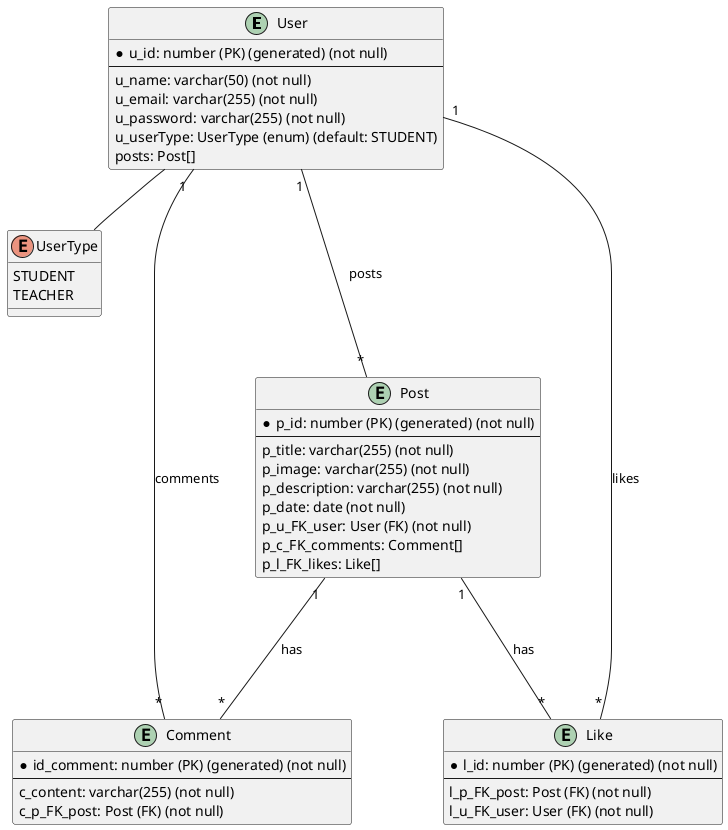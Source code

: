 @startuml
entity User {
    *u_id: number (PK) (generated) (not null)
    --
    u_name: varchar(50) (not null)
    u_email: varchar(255) (not null)
    u_password: varchar(255) (not null)
    u_userType: UserType (enum) (default: STUDENT)
    posts: Post[]
}

enum UserType {
    STUDENT
    TEACHER
}

entity Post {
    *p_id: number (PK) (generated) (not null)
    --
    p_title: varchar(255) (not null)
    p_image: varchar(255) (not null)
    p_description: varchar(255) (not null)
    p_date: date (not null)
    p_u_FK_user: User (FK) (not null)
    p_c_FK_comments: Comment[]
    p_l_FK_likes: Like[]
}

entity Comment {
    *id_comment: number (PK) (generated) (not null)
    --
    c_content: varchar(255) (not null)
    c_p_FK_post: Post (FK) (not null)
}

entity Like {
    *l_id: number (PK) (generated) (not null)
    --
    l_p_FK_post: Post (FK) (not null)
    l_u_FK_user: User (FK) (not null)
}

User -- UserType

User "1"---"*" Post: "posts"
Post "1"---"*" Comment: "has"
Post "1"---"*" Like: "has"
Like "*"---"1" User: "likes"
Comment "*"---"1" User: "comments"

@enduml